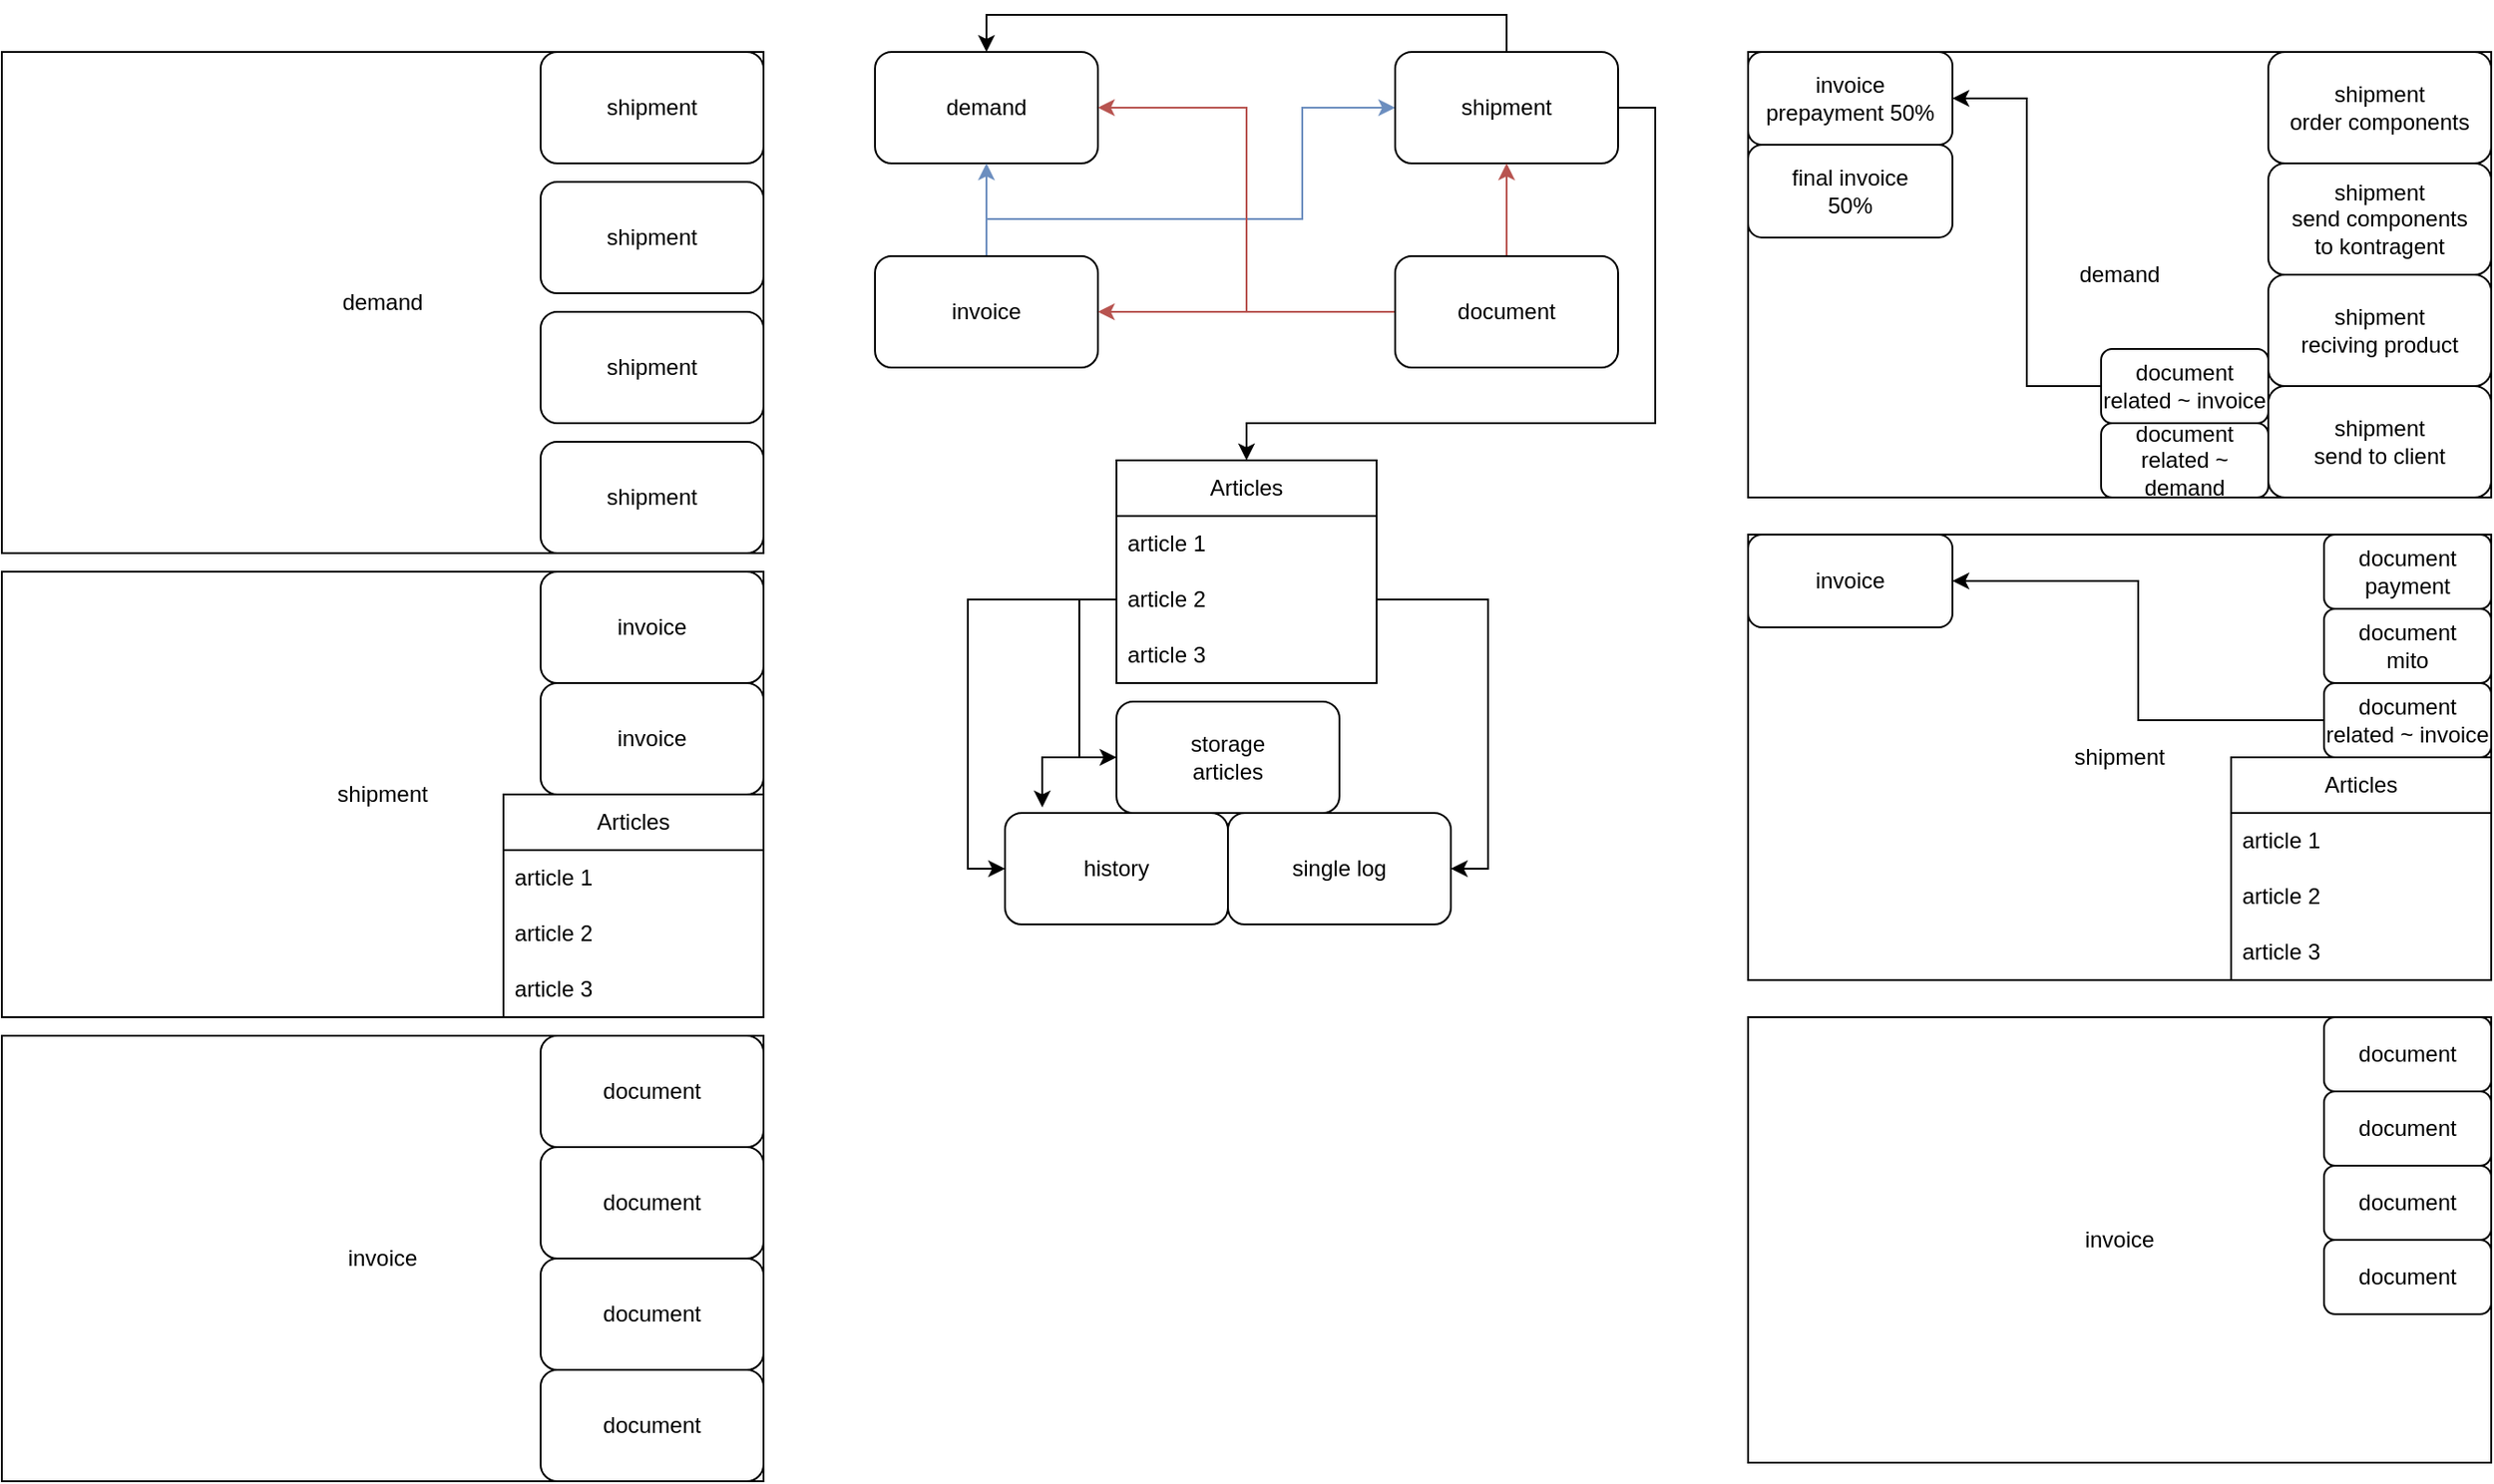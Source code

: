 <mxfile version="22.1.4" type="device">
  <diagram name="Page-1" id="QqZ3z7UyCkMaWOow5lyq">
    <mxGraphModel dx="1434" dy="780" grid="1" gridSize="10" guides="1" tooltips="1" connect="1" arrows="1" fold="1" page="1" pageScale="1" pageWidth="850" pageHeight="1100" math="0" shadow="0">
      <root>
        <mxCell id="0" />
        <mxCell id="1" parent="0" />
        <mxCell id="OQI-8AytWeG916KqfT5z-4" value="demand" style="rounded=0;whiteSpace=wrap;html=1;" parent="1" vertex="1">
          <mxGeometry x="90" y="80" width="410" height="270" as="geometry" />
        </mxCell>
        <mxCell id="UQ66UnljShzMkNX9xTJd-2" value="shipment" style="rounded=1;whiteSpace=wrap;html=1;" parent="1" vertex="1">
          <mxGeometry x="380" y="80" width="120" height="60" as="geometry" />
        </mxCell>
        <mxCell id="UQ66UnljShzMkNX9xTJd-3" value="shipment" style="rounded=1;whiteSpace=wrap;html=1;" parent="1" vertex="1">
          <mxGeometry x="380" y="150" width="120" height="60" as="geometry" />
        </mxCell>
        <mxCell id="UQ66UnljShzMkNX9xTJd-4" value="shipment" style="rounded=1;whiteSpace=wrap;html=1;" parent="1" vertex="1">
          <mxGeometry x="380" y="220" width="120" height="60" as="geometry" />
        </mxCell>
        <mxCell id="UQ66UnljShzMkNX9xTJd-5" value="shipment" style="rounded=1;whiteSpace=wrap;html=1;" parent="1" vertex="1">
          <mxGeometry x="380" y="290" width="120" height="60" as="geometry" />
        </mxCell>
        <mxCell id="UQ66UnljShzMkNX9xTJd-6" value="shipment" style="rounded=0;whiteSpace=wrap;html=1;" parent="1" vertex="1">
          <mxGeometry x="90" y="360" width="410" height="240" as="geometry" />
        </mxCell>
        <mxCell id="UQ66UnljShzMkNX9xTJd-10" value="invoice" style="rounded=1;whiteSpace=wrap;html=1;" parent="1" vertex="1">
          <mxGeometry x="380" y="360" width="120" height="60" as="geometry" />
        </mxCell>
        <mxCell id="UQ66UnljShzMkNX9xTJd-13" value="invoice" style="rounded=1;whiteSpace=wrap;html=1;" parent="1" vertex="1">
          <mxGeometry x="380" y="420" width="120" height="60" as="geometry" />
        </mxCell>
        <mxCell id="UQ66UnljShzMkNX9xTJd-17" value="invoice" style="rounded=0;whiteSpace=wrap;html=1;" parent="1" vertex="1">
          <mxGeometry x="90" y="610" width="410" height="240" as="geometry" />
        </mxCell>
        <mxCell id="UQ66UnljShzMkNX9xTJd-25" value="document" style="rounded=1;whiteSpace=wrap;html=1;" parent="1" vertex="1">
          <mxGeometry x="380" y="610" width="120" height="60" as="geometry" />
        </mxCell>
        <mxCell id="SfMgs8U5jTcHFlzyxPl0-2" value="document" style="rounded=1;whiteSpace=wrap;html=1;" vertex="1" parent="1">
          <mxGeometry x="380" y="670" width="120" height="60" as="geometry" />
        </mxCell>
        <mxCell id="SfMgs8U5jTcHFlzyxPl0-3" value="document" style="rounded=1;whiteSpace=wrap;html=1;" vertex="1" parent="1">
          <mxGeometry x="380" y="730" width="120" height="60" as="geometry" />
        </mxCell>
        <mxCell id="SfMgs8U5jTcHFlzyxPl0-4" value="document" style="rounded=1;whiteSpace=wrap;html=1;" vertex="1" parent="1">
          <mxGeometry x="380" y="790" width="120" height="60" as="geometry" />
        </mxCell>
        <mxCell id="SfMgs8U5jTcHFlzyxPl0-8" value="demand" style="rounded=1;whiteSpace=wrap;html=1;" vertex="1" parent="1">
          <mxGeometry x="560" y="80" width="120" height="60" as="geometry" />
        </mxCell>
        <mxCell id="SfMgs8U5jTcHFlzyxPl0-22" style="edgeStyle=orthogonalEdgeStyle;rounded=0;orthogonalLoop=1;jettySize=auto;html=1;entryX=0;entryY=0.5;entryDx=0;entryDy=0;exitX=0.5;exitY=0;exitDx=0;exitDy=0;fillColor=#dae8fc;strokeColor=#6c8ebf;" edge="1" parent="1" source="SfMgs8U5jTcHFlzyxPl0-9" target="SfMgs8U5jTcHFlzyxPl0-10">
          <mxGeometry relative="1" as="geometry">
            <Array as="points">
              <mxPoint x="620" y="170" />
              <mxPoint x="790" y="170" />
              <mxPoint x="790" y="110" />
            </Array>
          </mxGeometry>
        </mxCell>
        <mxCell id="SfMgs8U5jTcHFlzyxPl0-23" style="edgeStyle=orthogonalEdgeStyle;rounded=0;orthogonalLoop=1;jettySize=auto;html=1;entryX=0.5;entryY=1;entryDx=0;entryDy=0;fillColor=#dae8fc;strokeColor=#6c8ebf;" edge="1" parent="1" source="SfMgs8U5jTcHFlzyxPl0-9" target="SfMgs8U5jTcHFlzyxPl0-8">
          <mxGeometry relative="1" as="geometry" />
        </mxCell>
        <mxCell id="SfMgs8U5jTcHFlzyxPl0-9" value="invoice" style="rounded=1;whiteSpace=wrap;html=1;" vertex="1" parent="1">
          <mxGeometry x="560" y="190" width="120" height="60" as="geometry" />
        </mxCell>
        <mxCell id="SfMgs8U5jTcHFlzyxPl0-18" style="edgeStyle=orthogonalEdgeStyle;rounded=0;orthogonalLoop=1;jettySize=auto;html=1;entryX=0.5;entryY=0;entryDx=0;entryDy=0;" edge="1" parent="1" source="SfMgs8U5jTcHFlzyxPl0-10" target="SfMgs8U5jTcHFlzyxPl0-13">
          <mxGeometry relative="1" as="geometry">
            <Array as="points">
              <mxPoint x="980" y="110" />
              <mxPoint x="980" y="280" />
              <mxPoint x="760" y="280" />
            </Array>
          </mxGeometry>
        </mxCell>
        <mxCell id="SfMgs8U5jTcHFlzyxPl0-26" style="edgeStyle=orthogonalEdgeStyle;rounded=0;orthogonalLoop=1;jettySize=auto;html=1;entryX=0.5;entryY=0;entryDx=0;entryDy=0;exitX=0.5;exitY=0;exitDx=0;exitDy=0;" edge="1" parent="1" source="SfMgs8U5jTcHFlzyxPl0-10" target="SfMgs8U5jTcHFlzyxPl0-8">
          <mxGeometry relative="1" as="geometry" />
        </mxCell>
        <mxCell id="SfMgs8U5jTcHFlzyxPl0-10" value="shipment" style="rounded=1;whiteSpace=wrap;html=1;" vertex="1" parent="1">
          <mxGeometry x="840" y="80" width="120" height="60" as="geometry" />
        </mxCell>
        <mxCell id="SfMgs8U5jTcHFlzyxPl0-19" style="edgeStyle=orthogonalEdgeStyle;rounded=0;orthogonalLoop=1;jettySize=auto;html=1;entryX=0.5;entryY=1;entryDx=0;entryDy=0;fillColor=#f8cecc;strokeColor=#b85450;" edge="1" parent="1" source="SfMgs8U5jTcHFlzyxPl0-11" target="SfMgs8U5jTcHFlzyxPl0-10">
          <mxGeometry relative="1" as="geometry" />
        </mxCell>
        <mxCell id="SfMgs8U5jTcHFlzyxPl0-20" style="edgeStyle=orthogonalEdgeStyle;rounded=0;orthogonalLoop=1;jettySize=auto;html=1;entryX=1;entryY=0.5;entryDx=0;entryDy=0;fillColor=#f8cecc;strokeColor=#b85450;" edge="1" parent="1" source="SfMgs8U5jTcHFlzyxPl0-11" target="SfMgs8U5jTcHFlzyxPl0-9">
          <mxGeometry relative="1" as="geometry" />
        </mxCell>
        <mxCell id="SfMgs8U5jTcHFlzyxPl0-21" style="edgeStyle=orthogonalEdgeStyle;rounded=0;orthogonalLoop=1;jettySize=auto;html=1;entryX=1;entryY=0.5;entryDx=0;entryDy=0;fillColor=#f8cecc;strokeColor=#b85450;" edge="1" parent="1" source="SfMgs8U5jTcHFlzyxPl0-11" target="SfMgs8U5jTcHFlzyxPl0-8">
          <mxGeometry relative="1" as="geometry" />
        </mxCell>
        <mxCell id="SfMgs8U5jTcHFlzyxPl0-11" value="document" style="rounded=1;whiteSpace=wrap;html=1;" vertex="1" parent="1">
          <mxGeometry x="840" y="190" width="120" height="60" as="geometry" />
        </mxCell>
        <mxCell id="SfMgs8U5jTcHFlzyxPl0-40" style="edgeStyle=orthogonalEdgeStyle;rounded=0;orthogonalLoop=1;jettySize=auto;html=1;entryX=0;entryY=0.5;entryDx=0;entryDy=0;exitX=0;exitY=0.5;exitDx=0;exitDy=0;" edge="1" parent="1" source="SfMgs8U5jTcHFlzyxPl0-15" target="SfMgs8U5jTcHFlzyxPl0-37">
          <mxGeometry relative="1" as="geometry" />
        </mxCell>
        <mxCell id="SfMgs8U5jTcHFlzyxPl0-13" value="Articles" style="swimlane;fontStyle=0;childLayout=stackLayout;horizontal=1;startSize=30;horizontalStack=0;resizeParent=1;resizeParentMax=0;resizeLast=0;collapsible=1;marginBottom=0;whiteSpace=wrap;html=1;" vertex="1" parent="1">
          <mxGeometry x="690" y="300" width="140" height="120" as="geometry" />
        </mxCell>
        <mxCell id="SfMgs8U5jTcHFlzyxPl0-14" value="article 1" style="text;strokeColor=none;fillColor=none;align=left;verticalAlign=middle;spacingLeft=4;spacingRight=4;overflow=hidden;points=[[0,0.5],[1,0.5]];portConstraint=eastwest;rotatable=0;whiteSpace=wrap;html=1;" vertex="1" parent="SfMgs8U5jTcHFlzyxPl0-13">
          <mxGeometry y="30" width="140" height="30" as="geometry" />
        </mxCell>
        <mxCell id="SfMgs8U5jTcHFlzyxPl0-15" value="article 2" style="text;strokeColor=none;fillColor=none;align=left;verticalAlign=middle;spacingLeft=4;spacingRight=4;overflow=hidden;points=[[0,0.5],[1,0.5]];portConstraint=eastwest;rotatable=0;whiteSpace=wrap;html=1;" vertex="1" parent="SfMgs8U5jTcHFlzyxPl0-13">
          <mxGeometry y="60" width="140" height="30" as="geometry" />
        </mxCell>
        <mxCell id="SfMgs8U5jTcHFlzyxPl0-16" value="article 3" style="text;strokeColor=none;fillColor=none;align=left;verticalAlign=middle;spacingLeft=4;spacingRight=4;overflow=hidden;points=[[0,0.5],[1,0.5]];portConstraint=eastwest;rotatable=0;whiteSpace=wrap;html=1;" vertex="1" parent="SfMgs8U5jTcHFlzyxPl0-13">
          <mxGeometry y="90" width="140" height="30" as="geometry" />
        </mxCell>
        <mxCell id="SfMgs8U5jTcHFlzyxPl0-27" value="demand" style="rounded=0;whiteSpace=wrap;html=1;" vertex="1" parent="1">
          <mxGeometry x="1030" y="80" width="400" height="240" as="geometry" />
        </mxCell>
        <mxCell id="SfMgs8U5jTcHFlzyxPl0-28" value="shipment&lt;br&gt;order components" style="rounded=1;whiteSpace=wrap;html=1;" vertex="1" parent="1">
          <mxGeometry x="1310" y="80" width="120" height="60" as="geometry" />
        </mxCell>
        <mxCell id="SfMgs8U5jTcHFlzyxPl0-29" value="shipment&lt;br&gt;send components&lt;br&gt;to kontragent" style="rounded=1;whiteSpace=wrap;html=1;" vertex="1" parent="1">
          <mxGeometry x="1310" y="140" width="120" height="60" as="geometry" />
        </mxCell>
        <mxCell id="SfMgs8U5jTcHFlzyxPl0-30" value="shipment&lt;br&gt;reciving product" style="rounded=1;whiteSpace=wrap;html=1;" vertex="1" parent="1">
          <mxGeometry x="1310" y="200" width="120" height="60" as="geometry" />
        </mxCell>
        <mxCell id="SfMgs8U5jTcHFlzyxPl0-31" value="shipment&lt;br&gt;send to client" style="rounded=1;whiteSpace=wrap;html=1;" vertex="1" parent="1">
          <mxGeometry x="1310" y="260" width="120" height="60" as="geometry" />
        </mxCell>
        <mxCell id="SfMgs8U5jTcHFlzyxPl0-32" value="invoice&lt;br&gt;prepayment 50%" style="rounded=1;whiteSpace=wrap;html=1;" vertex="1" parent="1">
          <mxGeometry x="1030" y="80" width="110" height="50" as="geometry" />
        </mxCell>
        <mxCell id="SfMgs8U5jTcHFlzyxPl0-66" style="edgeStyle=orthogonalEdgeStyle;rounded=0;orthogonalLoop=1;jettySize=auto;html=1;entryX=1;entryY=0.5;entryDx=0;entryDy=0;" edge="1" parent="1" source="SfMgs8U5jTcHFlzyxPl0-36" target="SfMgs8U5jTcHFlzyxPl0-32">
          <mxGeometry relative="1" as="geometry" />
        </mxCell>
        <mxCell id="SfMgs8U5jTcHFlzyxPl0-36" value="document&lt;br&gt;related ~ invoice" style="rounded=1;whiteSpace=wrap;html=1;" vertex="1" parent="1">
          <mxGeometry x="1220" y="240" width="90" height="40" as="geometry" />
        </mxCell>
        <mxCell id="SfMgs8U5jTcHFlzyxPl0-37" value="storage&lt;br&gt;articles" style="rounded=1;whiteSpace=wrap;html=1;" vertex="1" parent="1">
          <mxGeometry x="690" y="430" width="120" height="60" as="geometry" />
        </mxCell>
        <mxCell id="SfMgs8U5jTcHFlzyxPl0-38" value="single log" style="rounded=1;whiteSpace=wrap;html=1;" vertex="1" parent="1">
          <mxGeometry x="750" y="490" width="120" height="60" as="geometry" />
        </mxCell>
        <mxCell id="SfMgs8U5jTcHFlzyxPl0-39" value="history" style="rounded=1;whiteSpace=wrap;html=1;" vertex="1" parent="1">
          <mxGeometry x="630" y="490" width="120" height="60" as="geometry" />
        </mxCell>
        <mxCell id="SfMgs8U5jTcHFlzyxPl0-41" style="edgeStyle=orthogonalEdgeStyle;rounded=0;orthogonalLoop=1;jettySize=auto;html=1;entryX=1;entryY=0.5;entryDx=0;entryDy=0;" edge="1" parent="1" source="SfMgs8U5jTcHFlzyxPl0-15" target="SfMgs8U5jTcHFlzyxPl0-38">
          <mxGeometry relative="1" as="geometry" />
        </mxCell>
        <mxCell id="SfMgs8U5jTcHFlzyxPl0-42" style="edgeStyle=orthogonalEdgeStyle;rounded=0;orthogonalLoop=1;jettySize=auto;html=1;entryX=0;entryY=0.5;entryDx=0;entryDy=0;" edge="1" parent="1" source="SfMgs8U5jTcHFlzyxPl0-15" target="SfMgs8U5jTcHFlzyxPl0-39">
          <mxGeometry relative="1" as="geometry" />
        </mxCell>
        <mxCell id="SfMgs8U5jTcHFlzyxPl0-43" style="edgeStyle=orthogonalEdgeStyle;rounded=0;orthogonalLoop=1;jettySize=auto;html=1;entryX=0.167;entryY=-0.05;entryDx=0;entryDy=0;entryPerimeter=0;exitX=0;exitY=0.5;exitDx=0;exitDy=0;" edge="1" parent="1" source="SfMgs8U5jTcHFlzyxPl0-37" target="SfMgs8U5jTcHFlzyxPl0-39">
          <mxGeometry relative="1" as="geometry" />
        </mxCell>
        <mxCell id="SfMgs8U5jTcHFlzyxPl0-45" value="Articles" style="swimlane;fontStyle=0;childLayout=stackLayout;horizontal=1;startSize=30;horizontalStack=0;resizeParent=1;resizeParentMax=0;resizeLast=0;collapsible=1;marginBottom=0;whiteSpace=wrap;html=1;" vertex="1" parent="1">
          <mxGeometry x="360" y="480" width="140" height="120" as="geometry" />
        </mxCell>
        <mxCell id="SfMgs8U5jTcHFlzyxPl0-46" value="article 1" style="text;strokeColor=none;fillColor=none;align=left;verticalAlign=middle;spacingLeft=4;spacingRight=4;overflow=hidden;points=[[0,0.5],[1,0.5]];portConstraint=eastwest;rotatable=0;whiteSpace=wrap;html=1;" vertex="1" parent="SfMgs8U5jTcHFlzyxPl0-45">
          <mxGeometry y="30" width="140" height="30" as="geometry" />
        </mxCell>
        <mxCell id="SfMgs8U5jTcHFlzyxPl0-47" value="article 2" style="text;strokeColor=none;fillColor=none;align=left;verticalAlign=middle;spacingLeft=4;spacingRight=4;overflow=hidden;points=[[0,0.5],[1,0.5]];portConstraint=eastwest;rotatable=0;whiteSpace=wrap;html=1;" vertex="1" parent="SfMgs8U5jTcHFlzyxPl0-45">
          <mxGeometry y="60" width="140" height="30" as="geometry" />
        </mxCell>
        <mxCell id="SfMgs8U5jTcHFlzyxPl0-48" value="article 3" style="text;strokeColor=none;fillColor=none;align=left;verticalAlign=middle;spacingLeft=4;spacingRight=4;overflow=hidden;points=[[0,0.5],[1,0.5]];portConstraint=eastwest;rotatable=0;whiteSpace=wrap;html=1;" vertex="1" parent="SfMgs8U5jTcHFlzyxPl0-45">
          <mxGeometry y="90" width="140" height="30" as="geometry" />
        </mxCell>
        <mxCell id="SfMgs8U5jTcHFlzyxPl0-49" value="shipment" style="rounded=0;whiteSpace=wrap;html=1;" vertex="1" parent="1">
          <mxGeometry x="1030" y="340" width="400" height="240" as="geometry" />
        </mxCell>
        <mxCell id="SfMgs8U5jTcHFlzyxPl0-58" value="document&lt;br&gt;payment" style="rounded=1;whiteSpace=wrap;html=1;" vertex="1" parent="1">
          <mxGeometry x="1340" y="340" width="90" height="40" as="geometry" />
        </mxCell>
        <mxCell id="SfMgs8U5jTcHFlzyxPl0-59" value="Articles" style="swimlane;fontStyle=0;childLayout=stackLayout;horizontal=1;startSize=30;horizontalStack=0;resizeParent=1;resizeParentMax=0;resizeLast=0;collapsible=1;marginBottom=0;whiteSpace=wrap;html=1;" vertex="1" parent="1">
          <mxGeometry x="1290" y="460" width="140" height="120" as="geometry" />
        </mxCell>
        <mxCell id="SfMgs8U5jTcHFlzyxPl0-60" value="article 1" style="text;strokeColor=none;fillColor=none;align=left;verticalAlign=middle;spacingLeft=4;spacingRight=4;overflow=hidden;points=[[0,0.5],[1,0.5]];portConstraint=eastwest;rotatable=0;whiteSpace=wrap;html=1;" vertex="1" parent="SfMgs8U5jTcHFlzyxPl0-59">
          <mxGeometry y="30" width="140" height="30" as="geometry" />
        </mxCell>
        <mxCell id="SfMgs8U5jTcHFlzyxPl0-61" value="article 2" style="text;strokeColor=none;fillColor=none;align=left;verticalAlign=middle;spacingLeft=4;spacingRight=4;overflow=hidden;points=[[0,0.5],[1,0.5]];portConstraint=eastwest;rotatable=0;whiteSpace=wrap;html=1;" vertex="1" parent="SfMgs8U5jTcHFlzyxPl0-59">
          <mxGeometry y="60" width="140" height="30" as="geometry" />
        </mxCell>
        <mxCell id="SfMgs8U5jTcHFlzyxPl0-62" value="article 3" style="text;strokeColor=none;fillColor=none;align=left;verticalAlign=middle;spacingLeft=4;spacingRight=4;overflow=hidden;points=[[0,0.5],[1,0.5]];portConstraint=eastwest;rotatable=0;whiteSpace=wrap;html=1;" vertex="1" parent="SfMgs8U5jTcHFlzyxPl0-59">
          <mxGeometry y="90" width="140" height="30" as="geometry" />
        </mxCell>
        <mxCell id="SfMgs8U5jTcHFlzyxPl0-63" value="document&lt;br&gt;related ~ demand" style="rounded=1;whiteSpace=wrap;html=1;" vertex="1" parent="1">
          <mxGeometry x="1220" y="280" width="90" height="40" as="geometry" />
        </mxCell>
        <mxCell id="SfMgs8U5jTcHFlzyxPl0-65" value="final invoice&lt;br&gt;50%" style="rounded=1;whiteSpace=wrap;html=1;" vertex="1" parent="1">
          <mxGeometry x="1030" y="130" width="110" height="50" as="geometry" />
        </mxCell>
        <mxCell id="SfMgs8U5jTcHFlzyxPl0-67" value="document&lt;br&gt;mito" style="rounded=1;whiteSpace=wrap;html=1;" vertex="1" parent="1">
          <mxGeometry x="1340" y="380" width="90" height="40" as="geometry" />
        </mxCell>
        <mxCell id="SfMgs8U5jTcHFlzyxPl0-68" value="invoice" style="rounded=1;whiteSpace=wrap;html=1;" vertex="1" parent="1">
          <mxGeometry x="1030" y="340" width="110" height="50" as="geometry" />
        </mxCell>
        <mxCell id="SfMgs8U5jTcHFlzyxPl0-73" style="edgeStyle=orthogonalEdgeStyle;rounded=0;orthogonalLoop=1;jettySize=auto;html=1;entryX=1;entryY=0.5;entryDx=0;entryDy=0;" edge="1" parent="1" source="SfMgs8U5jTcHFlzyxPl0-72" target="SfMgs8U5jTcHFlzyxPl0-68">
          <mxGeometry relative="1" as="geometry" />
        </mxCell>
        <mxCell id="SfMgs8U5jTcHFlzyxPl0-72" value="document&lt;br&gt;related ~ invoice" style="rounded=1;whiteSpace=wrap;html=1;" vertex="1" parent="1">
          <mxGeometry x="1340" y="420" width="90" height="40" as="geometry" />
        </mxCell>
        <mxCell id="SfMgs8U5jTcHFlzyxPl0-74" value="invoice" style="rounded=0;whiteSpace=wrap;html=1;" vertex="1" parent="1">
          <mxGeometry x="1030" y="600" width="400" height="240" as="geometry" />
        </mxCell>
        <mxCell id="SfMgs8U5jTcHFlzyxPl0-75" value="document" style="rounded=1;whiteSpace=wrap;html=1;" vertex="1" parent="1">
          <mxGeometry x="1340" y="600" width="90" height="40" as="geometry" />
        </mxCell>
        <mxCell id="SfMgs8U5jTcHFlzyxPl0-76" value="document" style="rounded=1;whiteSpace=wrap;html=1;" vertex="1" parent="1">
          <mxGeometry x="1340" y="640" width="90" height="40" as="geometry" />
        </mxCell>
        <mxCell id="SfMgs8U5jTcHFlzyxPl0-77" value="document" style="rounded=1;whiteSpace=wrap;html=1;" vertex="1" parent="1">
          <mxGeometry x="1340" y="680" width="90" height="40" as="geometry" />
        </mxCell>
        <mxCell id="SfMgs8U5jTcHFlzyxPl0-78" value="document" style="rounded=1;whiteSpace=wrap;html=1;" vertex="1" parent="1">
          <mxGeometry x="1340" y="720" width="90" height="40" as="geometry" />
        </mxCell>
      </root>
    </mxGraphModel>
  </diagram>
</mxfile>
